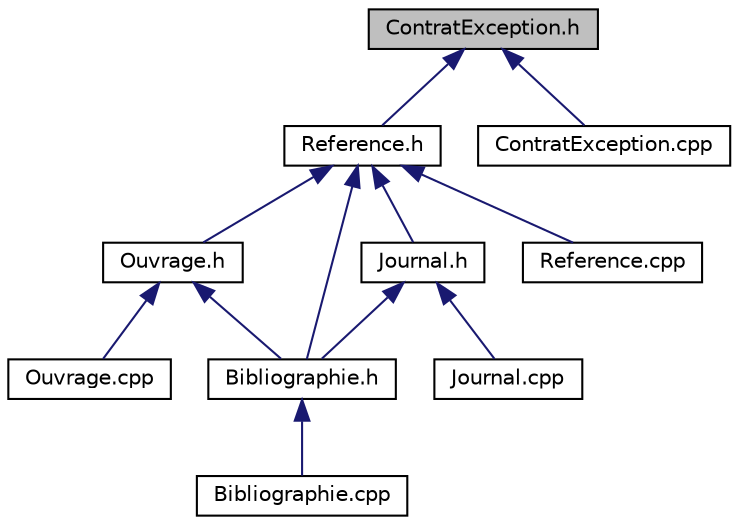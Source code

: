 digraph "ContratException.h"
{
  edge [fontname="Helvetica",fontsize="10",labelfontname="Helvetica",labelfontsize="10"];
  node [fontname="Helvetica",fontsize="10",shape=record];
  Node3 [label="ContratException.h",height=0.2,width=0.4,color="black", fillcolor="grey75", style="filled", fontcolor="black"];
  Node3 -> Node4 [dir="back",color="midnightblue",fontsize="10",style="solid",fontname="Helvetica"];
  Node4 [label="Reference.h",height=0.2,width=0.4,color="black", fillcolor="white", style="filled",URL="$Reference_8h.html",tooltip="Classe de base abstraite Reference. "];
  Node4 -> Node5 [dir="back",color="midnightblue",fontsize="10",style="solid",fontname="Helvetica"];
  Node5 [label="Bibliographie.h",height=0.2,width=0.4,color="black", fillcolor="white", style="filled",URL="$Bibliographie_8h.html",tooltip="Classe pour gérer les références Bibliographie. "];
  Node5 -> Node6 [dir="back",color="midnightblue",fontsize="10",style="solid",fontname="Helvetica"];
  Node6 [label="Bibliographie.cpp",height=0.2,width=0.4,color="black", fillcolor="white", style="filled",URL="$Bibliographie_8cpp.html",tooltip="Implémentation de la classe Bibliographie pour gérer les références. "];
  Node4 -> Node7 [dir="back",color="midnightblue",fontsize="10",style="solid",fontname="Helvetica"];
  Node7 [label="Ouvrage.h",height=0.2,width=0.4,color="black", fillcolor="white", style="filled",URL="$Ouvrage_8h.html",tooltip="Classe Ouvrage dérivée de Reference. "];
  Node7 -> Node5 [dir="back",color="midnightblue",fontsize="10",style="solid",fontname="Helvetica"];
  Node7 -> Node8 [dir="back",color="midnightblue",fontsize="10",style="solid",fontname="Helvetica"];
  Node8 [label="Ouvrage.cpp",height=0.2,width=0.4,color="black", fillcolor="white", style="filled",URL="$Ouvrage_8cpp.html",tooltip="Implémentation de la classe Ouvrage dérivée de Reference. "];
  Node4 -> Node9 [dir="back",color="midnightblue",fontsize="10",style="solid",fontname="Helvetica"];
  Node9 [label="Journal.h",height=0.2,width=0.4,color="black", fillcolor="white", style="filled",URL="$Journal_8h.html",tooltip="Classe Journal dérivée de Reference. "];
  Node9 -> Node5 [dir="back",color="midnightblue",fontsize="10",style="solid",fontname="Helvetica"];
  Node9 -> Node10 [dir="back",color="midnightblue",fontsize="10",style="solid",fontname="Helvetica"];
  Node10 [label="Journal.cpp",height=0.2,width=0.4,color="black", fillcolor="white", style="filled",URL="$Journal_8cpp.html",tooltip="Implémentation de la classe Journal dérivée de Reference. "];
  Node4 -> Node11 [dir="back",color="midnightblue",fontsize="10",style="solid",fontname="Helvetica"];
  Node11 [label="Reference.cpp",height=0.2,width=0.4,color="black", fillcolor="white", style="filled",URL="$Reference_8cpp.html",tooltip="Implémentation de la classe de base abstraite Reference. "];
  Node3 -> Node12 [dir="back",color="midnightblue",fontsize="10",style="solid",fontname="Helvetica"];
  Node12 [label="ContratException.cpp",height=0.2,width=0.4,color="black", fillcolor="white", style="filled",URL="$ContratException_8cpp.html",tooltip="Implantation de la classe ContratException et de ses héritiers. "];
}
